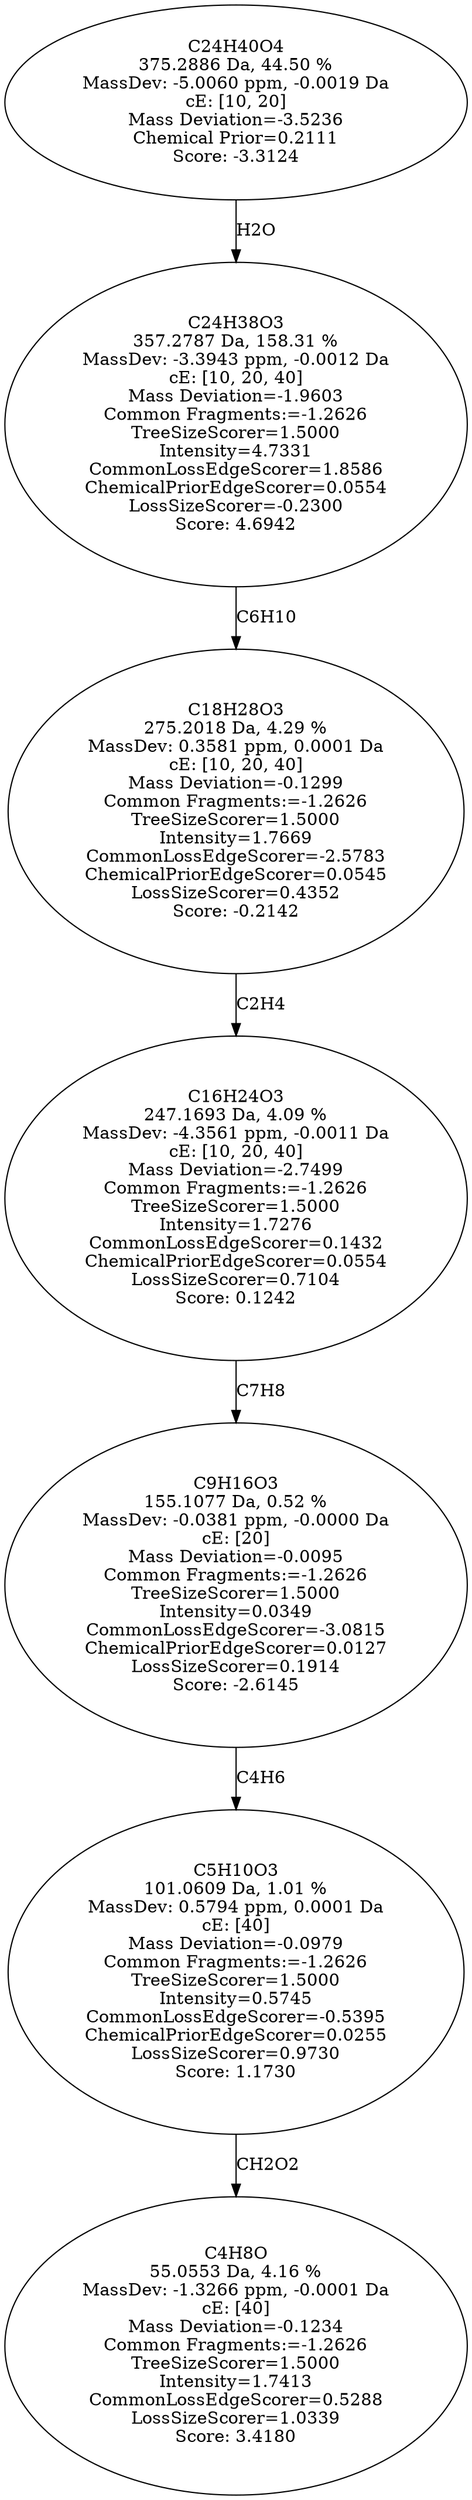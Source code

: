 strict digraph {
v1 [label="C4H8O\n55.0553 Da, 4.16 %\nMassDev: -1.3266 ppm, -0.0001 Da\ncE: [40]\nMass Deviation=-0.1234\nCommon Fragments:=-1.2626\nTreeSizeScorer=1.5000\nIntensity=1.7413\nCommonLossEdgeScorer=0.5288\nLossSizeScorer=1.0339\nScore: 3.4180"];
v2 [label="C5H10O3\n101.0609 Da, 1.01 %\nMassDev: 0.5794 ppm, 0.0001 Da\ncE: [40]\nMass Deviation=-0.0979\nCommon Fragments:=-1.2626\nTreeSizeScorer=1.5000\nIntensity=0.5745\nCommonLossEdgeScorer=-0.5395\nChemicalPriorEdgeScorer=0.0255\nLossSizeScorer=0.9730\nScore: 1.1730"];
v3 [label="C9H16O3\n155.1077 Da, 0.52 %\nMassDev: -0.0381 ppm, -0.0000 Da\ncE: [20]\nMass Deviation=-0.0095\nCommon Fragments:=-1.2626\nTreeSizeScorer=1.5000\nIntensity=0.0349\nCommonLossEdgeScorer=-3.0815\nChemicalPriorEdgeScorer=0.0127\nLossSizeScorer=0.1914\nScore: -2.6145"];
v4 [label="C16H24O3\n247.1693 Da, 4.09 %\nMassDev: -4.3561 ppm, -0.0011 Da\ncE: [10, 20, 40]\nMass Deviation=-2.7499\nCommon Fragments:=-1.2626\nTreeSizeScorer=1.5000\nIntensity=1.7276\nCommonLossEdgeScorer=0.1432\nChemicalPriorEdgeScorer=0.0554\nLossSizeScorer=0.7104\nScore: 0.1242"];
v5 [label="C18H28O3\n275.2018 Da, 4.29 %\nMassDev: 0.3581 ppm, 0.0001 Da\ncE: [10, 20, 40]\nMass Deviation=-0.1299\nCommon Fragments:=-1.2626\nTreeSizeScorer=1.5000\nIntensity=1.7669\nCommonLossEdgeScorer=-2.5783\nChemicalPriorEdgeScorer=0.0545\nLossSizeScorer=0.4352\nScore: -0.2142"];
v6 [label="C24H38O3\n357.2787 Da, 158.31 %\nMassDev: -3.3943 ppm, -0.0012 Da\ncE: [10, 20, 40]\nMass Deviation=-1.9603\nCommon Fragments:=-1.2626\nTreeSizeScorer=1.5000\nIntensity=4.7331\nCommonLossEdgeScorer=1.8586\nChemicalPriorEdgeScorer=0.0554\nLossSizeScorer=-0.2300\nScore: 4.6942"];
v7 [label="C24H40O4\n375.2886 Da, 44.50 %\nMassDev: -5.0060 ppm, -0.0019 Da\ncE: [10, 20]\nMass Deviation=-3.5236\nChemical Prior=0.2111\nScore: -3.3124"];
v2 -> v1 [label="CH2O2"];
v3 -> v2 [label="C4H6"];
v4 -> v3 [label="C7H8"];
v5 -> v4 [label="C2H4"];
v6 -> v5 [label="C6H10"];
v7 -> v6 [label="H2O"];
}